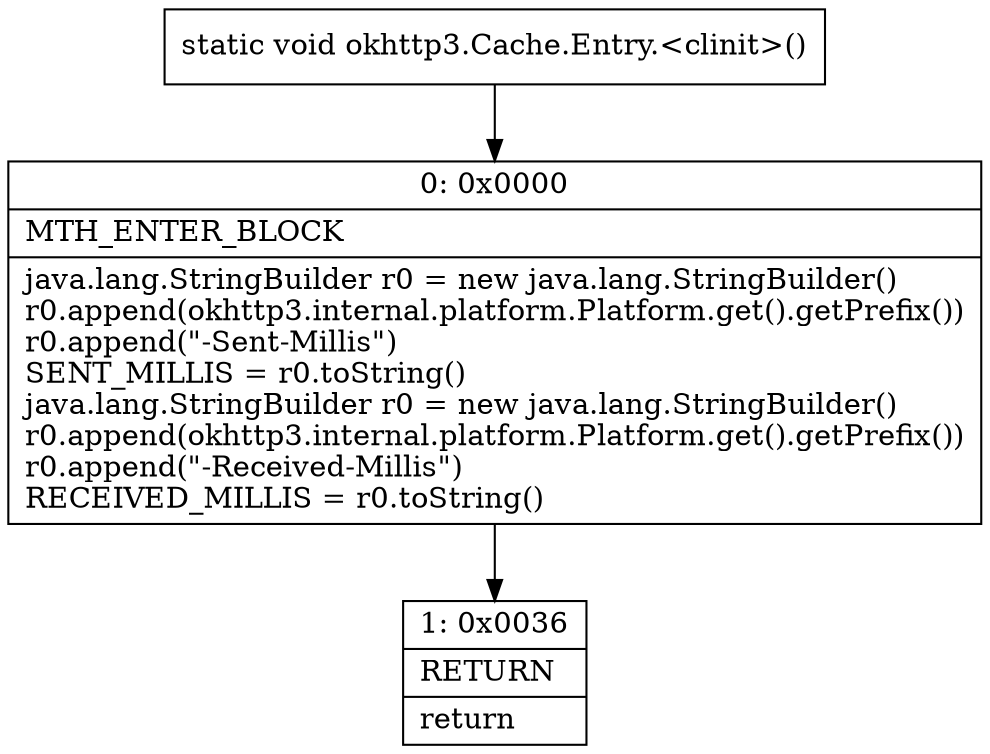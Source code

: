 digraph "CFG forokhttp3.Cache.Entry.\<clinit\>()V" {
Node_0 [shape=record,label="{0\:\ 0x0000|MTH_ENTER_BLOCK\l|java.lang.StringBuilder r0 = new java.lang.StringBuilder()\lr0.append(okhttp3.internal.platform.Platform.get().getPrefix())\lr0.append(\"\-Sent\-Millis\")\lSENT_MILLIS = r0.toString()\ljava.lang.StringBuilder r0 = new java.lang.StringBuilder()\lr0.append(okhttp3.internal.platform.Platform.get().getPrefix())\lr0.append(\"\-Received\-Millis\")\lRECEIVED_MILLIS = r0.toString()\l}"];
Node_1 [shape=record,label="{1\:\ 0x0036|RETURN\l|return\l}"];
MethodNode[shape=record,label="{static void okhttp3.Cache.Entry.\<clinit\>() }"];
MethodNode -> Node_0;
Node_0 -> Node_1;
}

